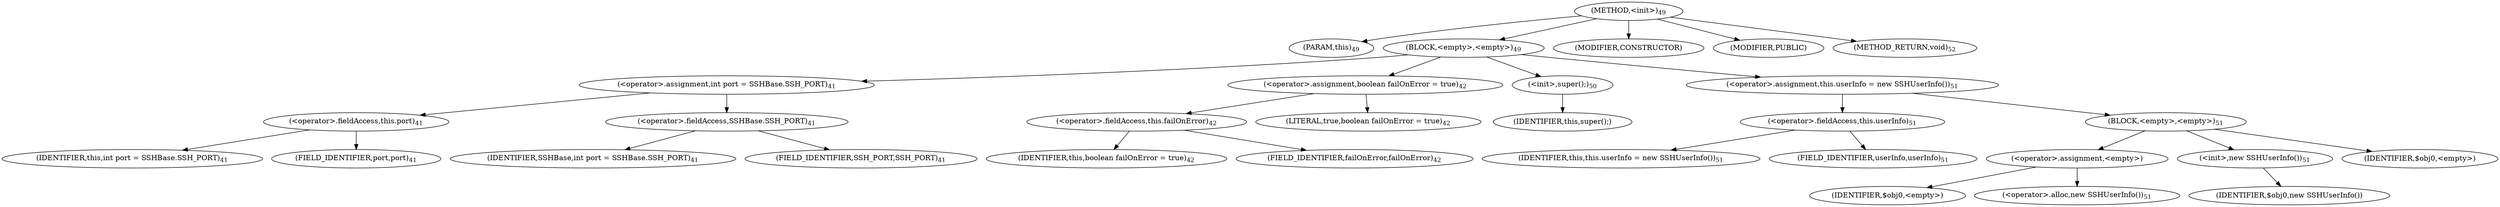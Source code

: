 digraph "&lt;init&gt;" {  
"55" [label = <(METHOD,&lt;init&gt;)<SUB>49</SUB>> ]
"4" [label = <(PARAM,this)<SUB>49</SUB>> ]
"56" [label = <(BLOCK,&lt;empty&gt;,&lt;empty&gt;)<SUB>49</SUB>> ]
"57" [label = <(&lt;operator&gt;.assignment,int port = SSHBase.SSH_PORT)<SUB>41</SUB>> ]
"58" [label = <(&lt;operator&gt;.fieldAccess,this.port)<SUB>41</SUB>> ]
"59" [label = <(IDENTIFIER,this,int port = SSHBase.SSH_PORT)<SUB>41</SUB>> ]
"60" [label = <(FIELD_IDENTIFIER,port,port)<SUB>41</SUB>> ]
"61" [label = <(&lt;operator&gt;.fieldAccess,SSHBase.SSH_PORT)<SUB>41</SUB>> ]
"62" [label = <(IDENTIFIER,SSHBase,int port = SSHBase.SSH_PORT)<SUB>41</SUB>> ]
"63" [label = <(FIELD_IDENTIFIER,SSH_PORT,SSH_PORT)<SUB>41</SUB>> ]
"64" [label = <(&lt;operator&gt;.assignment,boolean failOnError = true)<SUB>42</SUB>> ]
"65" [label = <(&lt;operator&gt;.fieldAccess,this.failOnError)<SUB>42</SUB>> ]
"66" [label = <(IDENTIFIER,this,boolean failOnError = true)<SUB>42</SUB>> ]
"67" [label = <(FIELD_IDENTIFIER,failOnError,failOnError)<SUB>42</SUB>> ]
"68" [label = <(LITERAL,true,boolean failOnError = true)<SUB>42</SUB>> ]
"69" [label = <(&lt;init&gt;,super();)<SUB>50</SUB>> ]
"3" [label = <(IDENTIFIER,this,super();)> ]
"70" [label = <(&lt;operator&gt;.assignment,this.userInfo = new SSHUserInfo())<SUB>51</SUB>> ]
"71" [label = <(&lt;operator&gt;.fieldAccess,this.userInfo)<SUB>51</SUB>> ]
"72" [label = <(IDENTIFIER,this,this.userInfo = new SSHUserInfo())<SUB>51</SUB>> ]
"73" [label = <(FIELD_IDENTIFIER,userInfo,userInfo)<SUB>51</SUB>> ]
"74" [label = <(BLOCK,&lt;empty&gt;,&lt;empty&gt;)<SUB>51</SUB>> ]
"75" [label = <(&lt;operator&gt;.assignment,&lt;empty&gt;)> ]
"76" [label = <(IDENTIFIER,$obj0,&lt;empty&gt;)> ]
"77" [label = <(&lt;operator&gt;.alloc,new SSHUserInfo())<SUB>51</SUB>> ]
"78" [label = <(&lt;init&gt;,new SSHUserInfo())<SUB>51</SUB>> ]
"79" [label = <(IDENTIFIER,$obj0,new SSHUserInfo())> ]
"80" [label = <(IDENTIFIER,$obj0,&lt;empty&gt;)> ]
"81" [label = <(MODIFIER,CONSTRUCTOR)> ]
"82" [label = <(MODIFIER,PUBLIC)> ]
"83" [label = <(METHOD_RETURN,void)<SUB>52</SUB>> ]
  "55" -> "4" 
  "55" -> "56" 
  "55" -> "81" 
  "55" -> "82" 
  "55" -> "83" 
  "56" -> "57" 
  "56" -> "64" 
  "56" -> "69" 
  "56" -> "70" 
  "57" -> "58" 
  "57" -> "61" 
  "58" -> "59" 
  "58" -> "60" 
  "61" -> "62" 
  "61" -> "63" 
  "64" -> "65" 
  "64" -> "68" 
  "65" -> "66" 
  "65" -> "67" 
  "69" -> "3" 
  "70" -> "71" 
  "70" -> "74" 
  "71" -> "72" 
  "71" -> "73" 
  "74" -> "75" 
  "74" -> "78" 
  "74" -> "80" 
  "75" -> "76" 
  "75" -> "77" 
  "78" -> "79" 
}
